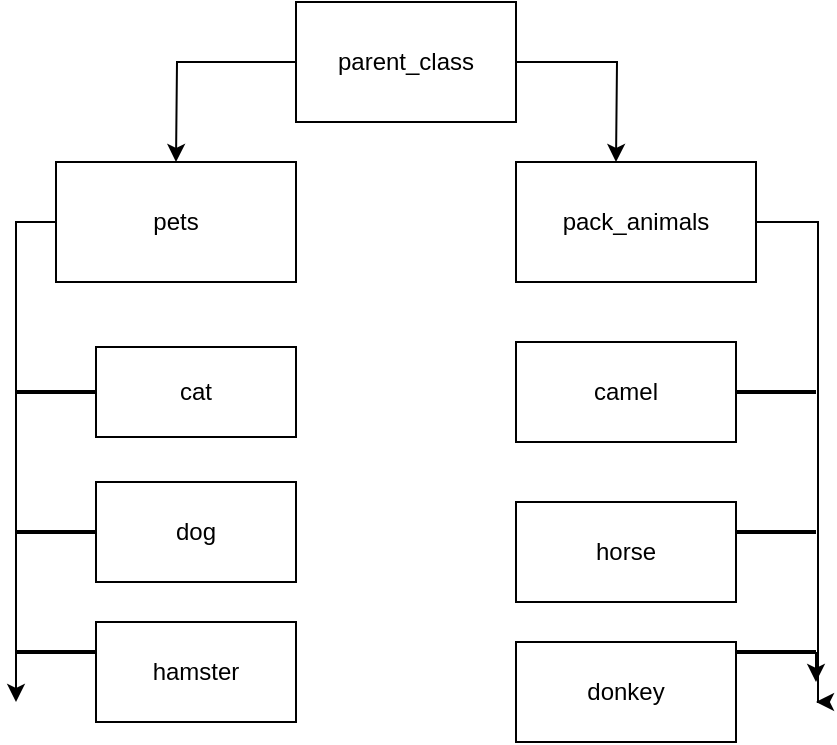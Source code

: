 <mxfile version="22.1.8" type="github">
  <diagram name="Страница — 1" id="2JqF9f9INk3L0PqoDnmw">
    <mxGraphModel dx="552" dy="534" grid="1" gridSize="10" guides="1" tooltips="1" connect="1" arrows="1" fold="1" page="1" pageScale="1" pageWidth="827" pageHeight="1169" math="0" shadow="0">
      <root>
        <mxCell id="0" />
        <mxCell id="1" parent="0" />
        <mxCell id="UsyyMArWJV5mR4XCcLIT-2" style="edgeStyle=orthogonalEdgeStyle;rounded=0;orthogonalLoop=1;jettySize=auto;html=1;" edge="1" parent="1" source="UsyyMArWJV5mR4XCcLIT-1">
          <mxGeometry relative="1" as="geometry">
            <mxPoint x="380" y="120" as="targetPoint" />
          </mxGeometry>
        </mxCell>
        <mxCell id="UsyyMArWJV5mR4XCcLIT-4" style="edgeStyle=orthogonalEdgeStyle;rounded=0;orthogonalLoop=1;jettySize=auto;html=1;" edge="1" parent="1" source="UsyyMArWJV5mR4XCcLIT-1">
          <mxGeometry relative="1" as="geometry">
            <mxPoint x="160" y="120" as="targetPoint" />
          </mxGeometry>
        </mxCell>
        <mxCell id="UsyyMArWJV5mR4XCcLIT-1" value="&lt;font style=&quot;vertical-align: inherit;&quot;&gt;&lt;font style=&quot;vertical-align: inherit;&quot;&gt;parent_class&lt;/font&gt;&lt;/font&gt;" style="rounded=0;whiteSpace=wrap;html=1;" vertex="1" parent="1">
          <mxGeometry x="220" y="40" width="110" height="60" as="geometry" />
        </mxCell>
        <mxCell id="UsyyMArWJV5mR4XCcLIT-6" style="edgeStyle=orthogonalEdgeStyle;rounded=0;orthogonalLoop=1;jettySize=auto;html=1;" edge="1" parent="1" source="UsyyMArWJV5mR4XCcLIT-3">
          <mxGeometry relative="1" as="geometry">
            <mxPoint x="480" y="390" as="targetPoint" />
            <Array as="points">
              <mxPoint x="481" y="150" />
            </Array>
          </mxGeometry>
        </mxCell>
        <mxCell id="UsyyMArWJV5mR4XCcLIT-3" value="&lt;font style=&quot;vertical-align: inherit;&quot;&gt;&lt;font style=&quot;vertical-align: inherit;&quot;&gt;&lt;font style=&quot;vertical-align: inherit;&quot;&gt;&lt;font style=&quot;vertical-align: inherit;&quot;&gt;&lt;font style=&quot;vertical-align: inherit;&quot;&gt;&lt;font style=&quot;vertical-align: inherit;&quot;&gt;pack_animals&lt;/font&gt;&lt;/font&gt;&lt;/font&gt;&lt;/font&gt;&lt;/font&gt;&lt;/font&gt;" style="rounded=0;whiteSpace=wrap;html=1;" vertex="1" parent="1">
          <mxGeometry x="330" y="120" width="120" height="60" as="geometry" />
        </mxCell>
        <mxCell id="UsyyMArWJV5mR4XCcLIT-18" style="edgeStyle=orthogonalEdgeStyle;rounded=0;orthogonalLoop=1;jettySize=auto;html=1;" edge="1" parent="1" source="UsyyMArWJV5mR4XCcLIT-5">
          <mxGeometry relative="1" as="geometry">
            <mxPoint x="80" y="390" as="targetPoint" />
          </mxGeometry>
        </mxCell>
        <mxCell id="UsyyMArWJV5mR4XCcLIT-5" value="&lt;font style=&quot;vertical-align: inherit;&quot;&gt;&lt;font style=&quot;vertical-align: inherit;&quot;&gt;pets&lt;/font&gt;&lt;/font&gt;" style="rounded=0;whiteSpace=wrap;html=1;" vertex="1" parent="1">
          <mxGeometry x="100" y="120" width="120" height="60" as="geometry" />
        </mxCell>
        <mxCell id="UsyyMArWJV5mR4XCcLIT-11" value="" style="line;strokeWidth=2;html=1;" vertex="1" parent="1">
          <mxGeometry x="440" y="230" width="40" height="10" as="geometry" />
        </mxCell>
        <mxCell id="UsyyMArWJV5mR4XCcLIT-12" value="" style="line;strokeWidth=2;html=1;" vertex="1" parent="1">
          <mxGeometry x="440" y="300" width="40" height="10" as="geometry" />
        </mxCell>
        <mxCell id="UsyyMArWJV5mR4XCcLIT-16" style="edgeStyle=orthogonalEdgeStyle;rounded=0;orthogonalLoop=1;jettySize=auto;html=1;exitX=1;exitY=0.5;exitDx=0;exitDy=0;exitPerimeter=0;" edge="1" parent="1" source="UsyyMArWJV5mR4XCcLIT-13">
          <mxGeometry relative="1" as="geometry">
            <mxPoint x="480" y="380" as="targetPoint" />
          </mxGeometry>
        </mxCell>
        <mxCell id="UsyyMArWJV5mR4XCcLIT-13" value="" style="line;strokeWidth=2;html=1;" vertex="1" parent="1">
          <mxGeometry x="440" y="360" width="40" height="10" as="geometry" />
        </mxCell>
        <mxCell id="UsyyMArWJV5mR4XCcLIT-14" value="&lt;font style=&quot;vertical-align: inherit;&quot;&gt;&lt;font style=&quot;vertical-align: inherit;&quot;&gt;сamel&lt;/font&gt;&lt;/font&gt;" style="rounded=0;whiteSpace=wrap;html=1;" vertex="1" parent="1">
          <mxGeometry x="330" y="210" width="110" height="50" as="geometry" />
        </mxCell>
        <mxCell id="UsyyMArWJV5mR4XCcLIT-15" value="&lt;font style=&quot;vertical-align: inherit;&quot;&gt;&lt;font style=&quot;vertical-align: inherit;&quot;&gt;horse&lt;/font&gt;&lt;/font&gt;" style="rounded=0;whiteSpace=wrap;html=1;" vertex="1" parent="1">
          <mxGeometry x="330" y="290" width="110" height="50" as="geometry" />
        </mxCell>
        <mxCell id="UsyyMArWJV5mR4XCcLIT-17" value="&lt;font style=&quot;vertical-align: inherit;&quot;&gt;&lt;font style=&quot;vertical-align: inherit;&quot;&gt;donkey&lt;/font&gt;&lt;/font&gt;" style="rounded=0;whiteSpace=wrap;html=1;" vertex="1" parent="1">
          <mxGeometry x="330" y="360" width="110" height="50" as="geometry" />
        </mxCell>
        <mxCell id="UsyyMArWJV5mR4XCcLIT-19" value="" style="line;strokeWidth=2;html=1;" vertex="1" parent="1">
          <mxGeometry x="80" y="230" width="40" height="10" as="geometry" />
        </mxCell>
        <mxCell id="UsyyMArWJV5mR4XCcLIT-20" value="" style="line;strokeWidth=2;html=1;" vertex="1" parent="1">
          <mxGeometry x="80" y="300" width="40" height="10" as="geometry" />
        </mxCell>
        <mxCell id="UsyyMArWJV5mR4XCcLIT-21" value="" style="line;strokeWidth=2;html=1;" vertex="1" parent="1">
          <mxGeometry x="80" y="360" width="40" height="10" as="geometry" />
        </mxCell>
        <mxCell id="UsyyMArWJV5mR4XCcLIT-22" value="&lt;font style=&quot;vertical-align: inherit;&quot;&gt;&lt;font style=&quot;vertical-align: inherit;&quot;&gt;сat&lt;/font&gt;&lt;/font&gt;" style="rounded=0;whiteSpace=wrap;html=1;" vertex="1" parent="1">
          <mxGeometry x="120" y="212.5" width="100" height="45" as="geometry" />
        </mxCell>
        <mxCell id="UsyyMArWJV5mR4XCcLIT-23" value="&lt;font style=&quot;vertical-align: inherit;&quot;&gt;&lt;font style=&quot;vertical-align: inherit;&quot;&gt;dog&lt;/font&gt;&lt;/font&gt;" style="rounded=0;whiteSpace=wrap;html=1;" vertex="1" parent="1">
          <mxGeometry x="120" y="280" width="100" height="50" as="geometry" />
        </mxCell>
        <mxCell id="UsyyMArWJV5mR4XCcLIT-24" value="&lt;font style=&quot;vertical-align: inherit;&quot;&gt;&lt;font style=&quot;vertical-align: inherit;&quot;&gt;hamster&lt;/font&gt;&lt;/font&gt;" style="rounded=0;whiteSpace=wrap;html=1;" vertex="1" parent="1">
          <mxGeometry x="120" y="350" width="100" height="50" as="geometry" />
        </mxCell>
      </root>
    </mxGraphModel>
  </diagram>
</mxfile>
